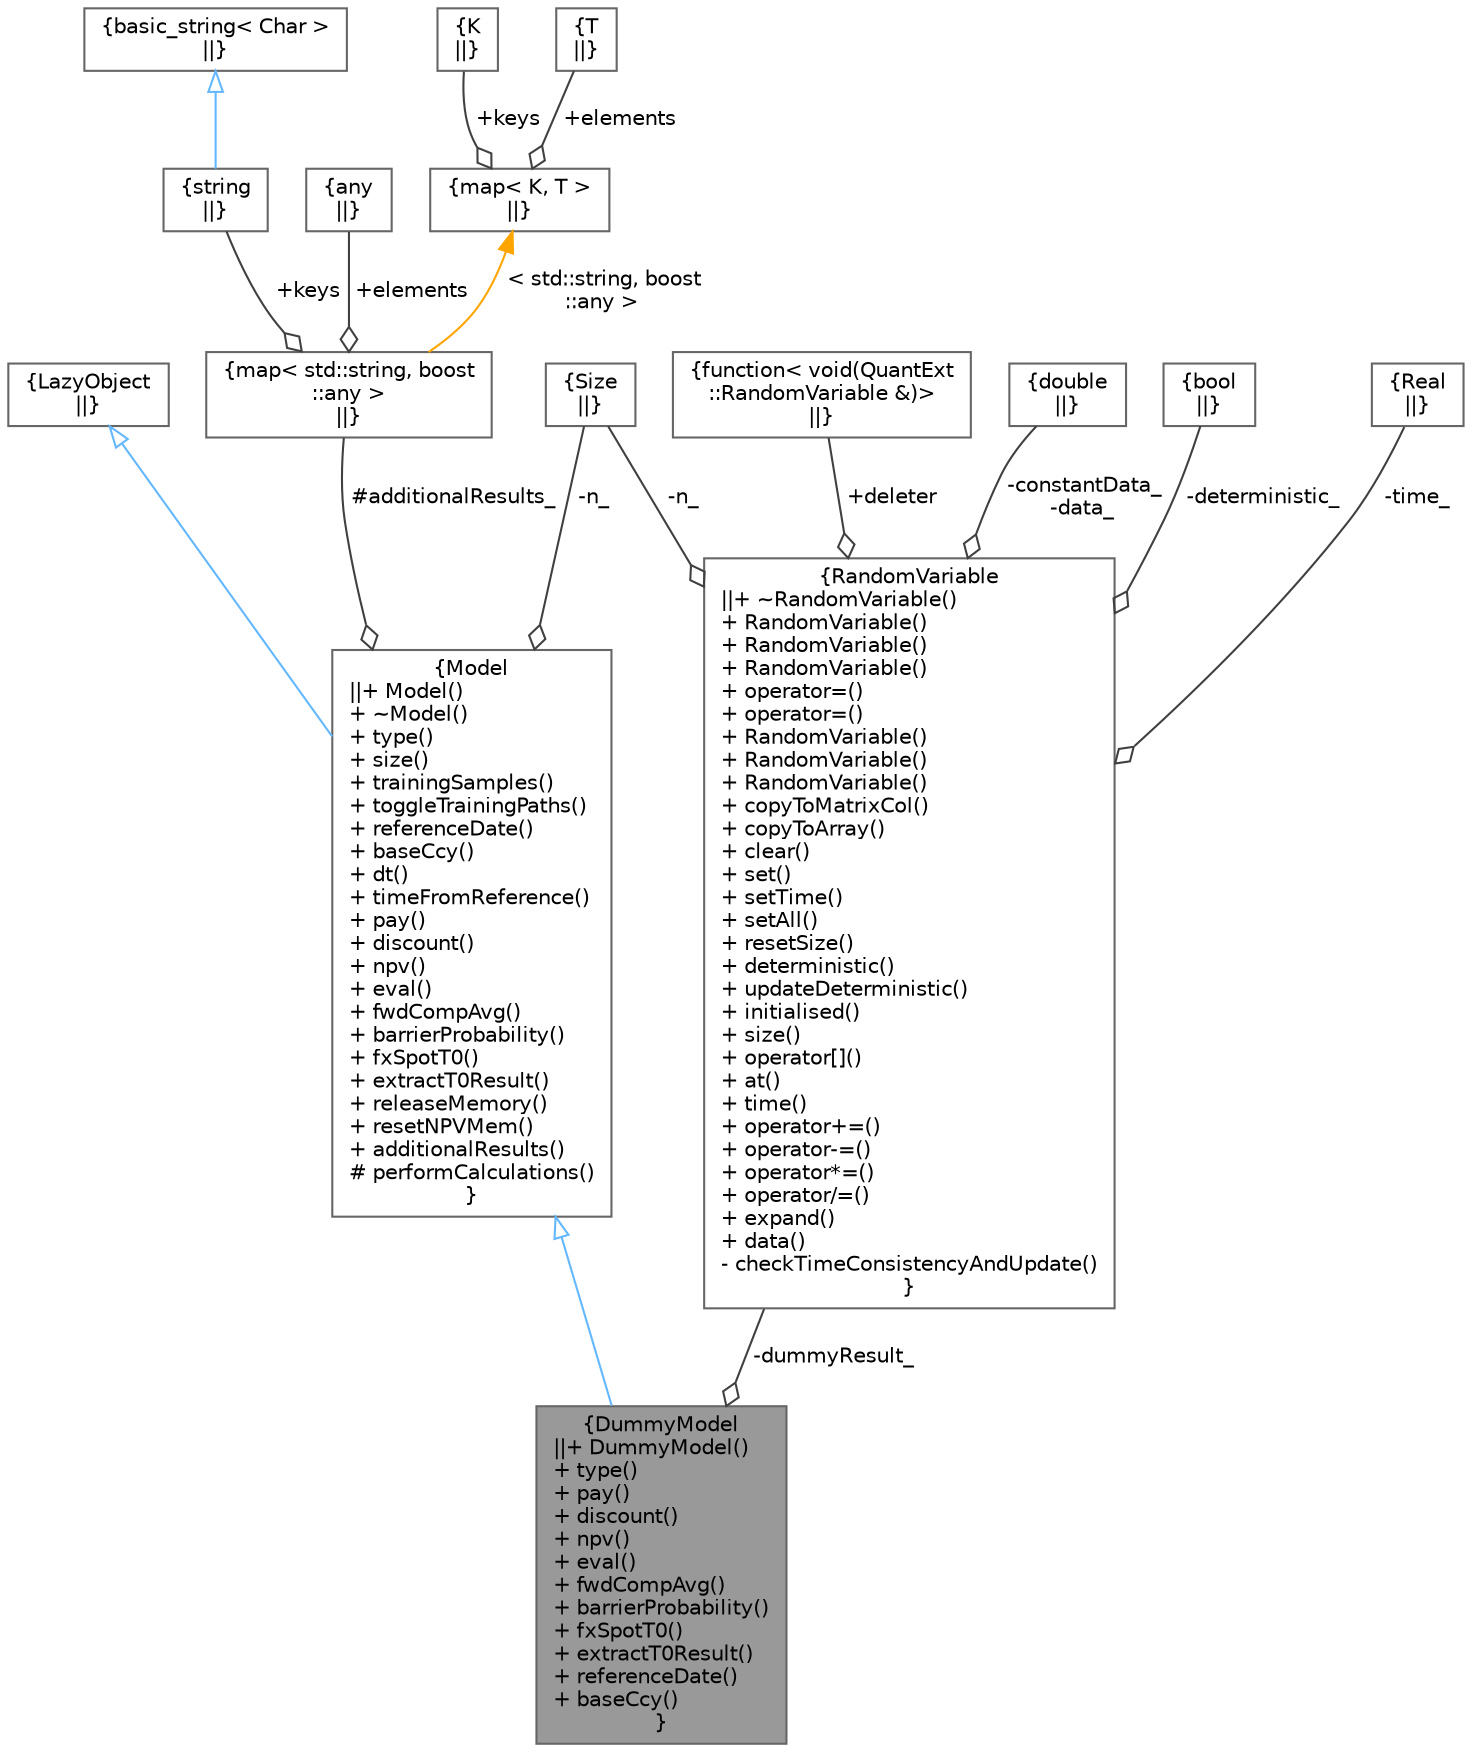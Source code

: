 digraph "DummyModel"
{
 // INTERACTIVE_SVG=YES
 // LATEX_PDF_SIZE
  bgcolor="transparent";
  edge [fontname=Helvetica,fontsize=10,labelfontname=Helvetica,labelfontsize=10];
  node [fontname=Helvetica,fontsize=10,shape=box,height=0.2,width=0.4];
  Node1 [label="{DummyModel\n||+ DummyModel()\l+ type()\l+ pay()\l+ discount()\l+ npv()\l+ eval()\l+ fwdCompAvg()\l+ barrierProbability()\l+ fxSpotT0()\l+ extractT0Result()\l+ referenceDate()\l+ baseCcy()\l}",height=0.2,width=0.4,color="gray40", fillcolor="grey60", style="filled", fontcolor="black",tooltip=" "];
  Node2 -> Node1 [dir="back",color="steelblue1",style="solid",arrowtail="onormal"];
  Node2 [label="{Model\n||+ Model()\l+ ~Model()\l+ type()\l+ size()\l+ trainingSamples()\l+ toggleTrainingPaths()\l+ referenceDate()\l+ baseCcy()\l+ dt()\l+ timeFromReference()\l+ pay()\l+ discount()\l+ npv()\l+ eval()\l+ fwdCompAvg()\l+ barrierProbability()\l+ fxSpotT0()\l+ extractT0Result()\l+ releaseMemory()\l+ resetNPVMem()\l+ additionalResults()\l# performCalculations()\l}",height=0.2,width=0.4,color="gray40", fillcolor="white", style="filled",URL="$classore_1_1data_1_1_model.html",tooltip=" "];
  Node3 -> Node2 [dir="back",color="steelblue1",style="solid",arrowtail="onormal"];
  Node3 [label="{LazyObject\n||}",height=0.2,width=0.4,color="gray40", fillcolor="white", style="filled",URL="$class_lazy_object.html",tooltip=" "];
  Node4 -> Node2 [color="grey25",style="solid",label=" #additionalResults_" ,arrowhead="odiamond"];
  Node4 [label="{map\< std::string, boost\l::any \>\n||}",height=0.2,width=0.4,color="gray40", fillcolor="white", style="filled",tooltip=" "];
  Node5 -> Node4 [color="grey25",style="solid",label=" +keys" ,arrowhead="odiamond"];
  Node5 [label="{string\n||}",height=0.2,width=0.4,color="gray40", fillcolor="white", style="filled",tooltip=" "];
  Node6 -> Node5 [dir="back",color="steelblue1",style="solid",arrowtail="onormal"];
  Node6 [label="{basic_string\< Char \>\n||}",height=0.2,width=0.4,color="gray40", fillcolor="white", style="filled",tooltip=" "];
  Node7 -> Node4 [color="grey25",style="solid",label=" +elements" ,arrowhead="odiamond"];
  Node7 [label="{any\n||}",height=0.2,width=0.4,color="gray40", fillcolor="white", style="filled",tooltip=" "];
  Node8 -> Node4 [dir="back",color="orange",style="solid",label=" \< std::string, boost\l::any \>" ];
  Node8 [label="{map\< K, T \>\n||}",height=0.2,width=0.4,color="gray40", fillcolor="white", style="filled",tooltip=" "];
  Node9 -> Node8 [color="grey25",style="solid",label=" +keys" ,arrowhead="odiamond"];
  Node9 [label="{K\n||}",height=0.2,width=0.4,color="gray40", fillcolor="white", style="filled",tooltip=" "];
  Node10 -> Node8 [color="grey25",style="solid",label=" +elements" ,arrowhead="odiamond"];
  Node10 [label="{T\n||}",height=0.2,width=0.4,color="gray40", fillcolor="white", style="filled",tooltip=" "];
  Node11 -> Node2 [color="grey25",style="solid",label=" -n_" ,arrowhead="odiamond"];
  Node11 [label="{Size\n||}",height=0.2,width=0.4,color="gray40", fillcolor="white", style="filled",tooltip=" "];
  Node12 -> Node1 [color="grey25",style="solid",label=" -dummyResult_" ,arrowhead="odiamond"];
  Node12 [label="{RandomVariable\n||+ ~RandomVariable()\l+ RandomVariable()\l+ RandomVariable()\l+ RandomVariable()\l+ operator=()\l+ operator=()\l+ RandomVariable()\l+ RandomVariable()\l+ RandomVariable()\l+ copyToMatrixCol()\l+ copyToArray()\l+ clear()\l+ set()\l+ setTime()\l+ setAll()\l+ resetSize()\l+ deterministic()\l+ updateDeterministic()\l+ initialised()\l+ size()\l+ operator[]()\l+ at()\l+ time()\l+ operator+=()\l+ operator-=()\l+ operator*=()\l+ operator/=()\l+ expand()\l+ data()\l- checkTimeConsistencyAndUpdate()\l}",height=0.2,width=0.4,color="gray40", fillcolor="white", style="filled",URL="C:/dev/ORE/documentation/QuantExt/doc/quantext.tag$struct_quant_ext_1_1_random_variable.html",tooltip=" "];
  Node13 -> Node12 [color="grey25",style="solid",label=" +deleter" ,arrowhead="odiamond"];
  Node13 [label="{function\< void(QuantExt\l::RandomVariable &)\>\n||}",height=0.2,width=0.4,color="gray40", fillcolor="white", style="filled",tooltip=" "];
  Node11 -> Node12 [color="grey25",style="solid",label=" -n_" ,arrowhead="odiamond"];
  Node14 -> Node12 [color="grey25",style="solid",label=" -constantData_\n-data_" ,arrowhead="odiamond"];
  Node14 [label="{double\n||}",height=0.2,width=0.4,color="gray40", fillcolor="white", style="filled",tooltip=" "];
  Node15 -> Node12 [color="grey25",style="solid",label=" -deterministic_" ,arrowhead="odiamond"];
  Node15 [label="{bool\n||}",height=0.2,width=0.4,color="gray40", fillcolor="white", style="filled",URL="$classbool.html",tooltip=" "];
  Node16 -> Node12 [color="grey25",style="solid",label=" -time_" ,arrowhead="odiamond"];
  Node16 [label="{Real\n||}",height=0.2,width=0.4,color="gray40", fillcolor="white", style="filled",tooltip=" "];
}
